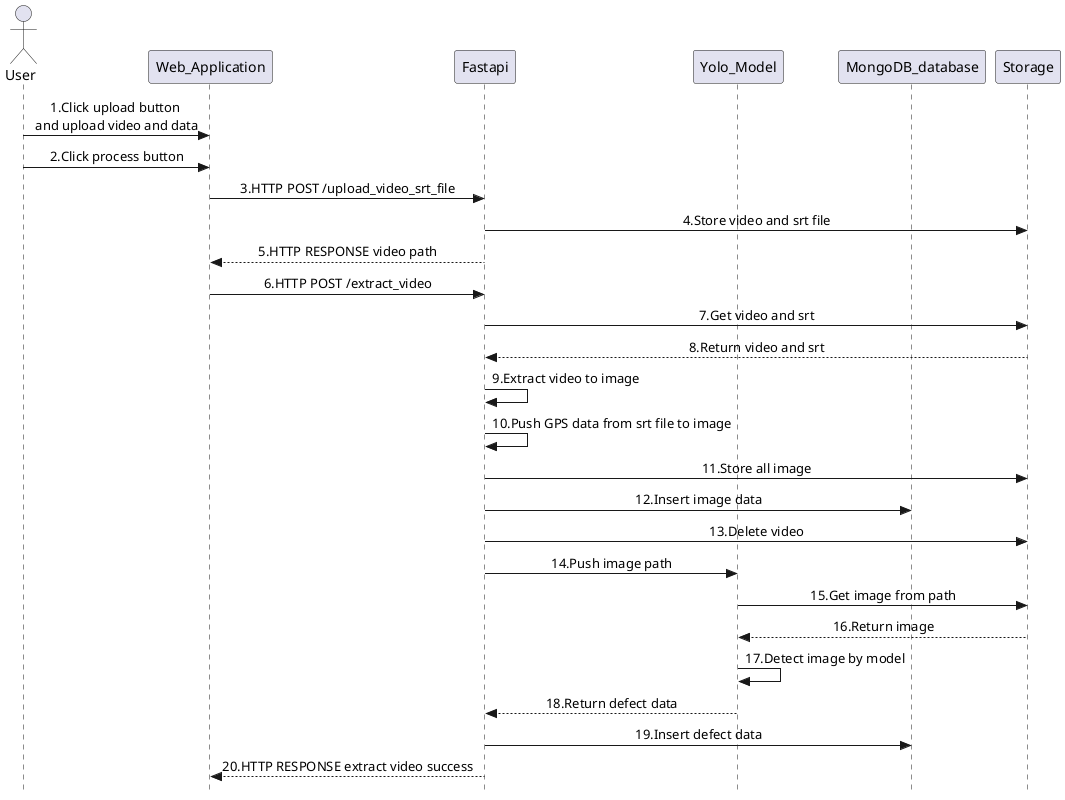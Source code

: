 @startuml Roof_Surface_addNewHistory
skinparam Style strictuml
skinparam SequenceMessageAlignment center
actor User as user
participant Web_Application as web_app
participant Fastapi as fastapi
participant Yolo_Model as yolo
participant MongoDB_database as base
participant Storage as storage
user -> web_app :1.Click upload button \nand upload video and data
user -> web_app :2.Click process button
web_app -> fastapi : 3.HTTP POST /upload_video_srt_file
fastapi -> storage : 4.Store video and srt file
fastapi --> web_app :5.HTTP RESPONSE video path
web_app -> fastapi :6.HTTP POST /extract_video
fastapi -> storage :7.Get video and srt
storage --> fastapi :8.Return video and srt
fastapi -> fastapi : 9.Extract video to image
fastapi -> fastapi : 10.Push GPS data from srt file to image
fastapi -> storage : 11.Store all image
fastapi -> base : 12.Insert image data
fastapi -> storage : 13.Delete video
fastapi -> yolo : 14.Push image path
yolo -> storage : 15.Get image from path
storage --> yolo : 16.Return image
yolo -> yolo : 17.Detect image by model
yolo --> fastapi : 18.Return defect data
fastapi -> base : 19.Insert defect data
fastapi --> web_app : 20.HTTP RESPONSE extract video success
@enduml